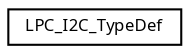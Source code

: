 digraph "Graphical Class Hierarchy"
{
  edge [fontname="Sans",fontsize="8",labelfontname="Sans",labelfontsize="8"];
  node [fontname="Sans",fontsize="8",shape=record];
  rankdir="LR";
  Node1 [label="LPC_I2C_TypeDef",height=0.2,width=0.4,color="black", fillcolor="white", style="filled",URL="$struct_l_p_c___i2_c___type_def.html",tooltip="Inter-Integrated Circuit (I2C) register structure definition. "];
}
